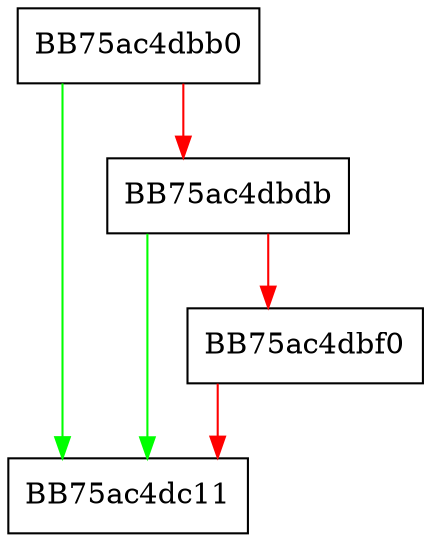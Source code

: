 digraph fsd_init_module {
  node [shape="box"];
  graph [splines=ortho];
  BB75ac4dbb0 -> BB75ac4dc11 [color="green"];
  BB75ac4dbb0 -> BB75ac4dbdb [color="red"];
  BB75ac4dbdb -> BB75ac4dc11 [color="green"];
  BB75ac4dbdb -> BB75ac4dbf0 [color="red"];
  BB75ac4dbf0 -> BB75ac4dc11 [color="red"];
}